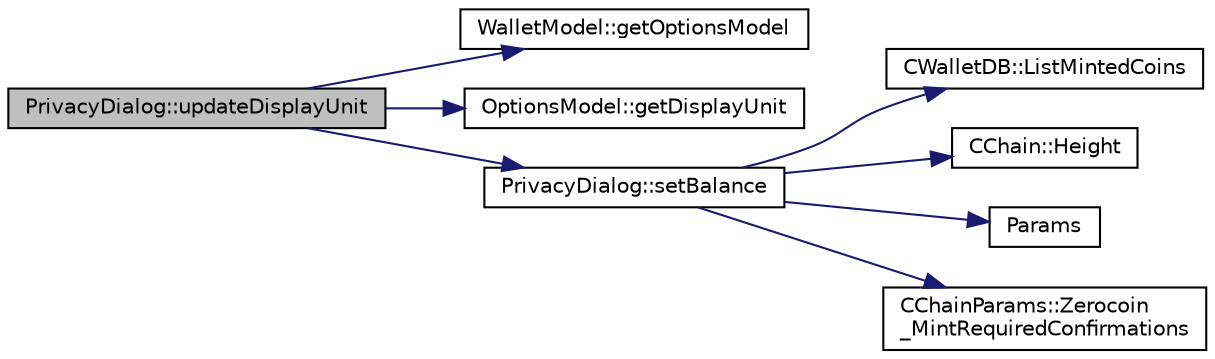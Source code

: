 digraph "PrivacyDialog::updateDisplayUnit"
{
  edge [fontname="Helvetica",fontsize="10",labelfontname="Helvetica",labelfontsize="10"];
  node [fontname="Helvetica",fontsize="10",shape=record];
  rankdir="LR";
  Node580 [label="PrivacyDialog::updateDisplayUnit",height=0.2,width=0.4,color="black", fillcolor="grey75", style="filled", fontcolor="black"];
  Node580 -> Node581 [color="midnightblue",fontsize="10",style="solid",fontname="Helvetica"];
  Node581 [label="WalletModel::getOptionsModel",height=0.2,width=0.4,color="black", fillcolor="white", style="filled",URL="$class_wallet_model.html#a96d53e56b3f8f07537ea2523f7a7d300"];
  Node580 -> Node582 [color="midnightblue",fontsize="10",style="solid",fontname="Helvetica"];
  Node582 [label="OptionsModel::getDisplayUnit",height=0.2,width=0.4,color="black", fillcolor="white", style="filled",URL="$class_options_model.html#a3b6e4d4ef42be3aaba315b8cd14f468e"];
  Node580 -> Node583 [color="midnightblue",fontsize="10",style="solid",fontname="Helvetica"];
  Node583 [label="PrivacyDialog::setBalance",height=0.2,width=0.4,color="black", fillcolor="white", style="filled",URL="$class_privacy_dialog.html#aa2421362d12b1cbf7dd8d6412de5c018"];
  Node583 -> Node584 [color="midnightblue",fontsize="10",style="solid",fontname="Helvetica"];
  Node584 [label="CWalletDB::ListMintedCoins",height=0.2,width=0.4,color="black", fillcolor="white", style="filled",URL="$class_c_wallet_d_b.html#a906d7b97c6b94f4225957d576222bbb6"];
  Node583 -> Node585 [color="midnightblue",fontsize="10",style="solid",fontname="Helvetica"];
  Node585 [label="CChain::Height",height=0.2,width=0.4,color="black", fillcolor="white", style="filled",URL="$class_c_chain.html#ad4758bc8872ce065a9579f77c3171d40",tooltip="Return the maximal height in the chain. "];
  Node583 -> Node586 [color="midnightblue",fontsize="10",style="solid",fontname="Helvetica"];
  Node586 [label="Params",height=0.2,width=0.4,color="black", fillcolor="white", style="filled",URL="$chainparams_8cpp.html#ace5c5b706d71a324a417dd2db394fd4a",tooltip="Return the currently selected parameters. "];
  Node583 -> Node587 [color="midnightblue",fontsize="10",style="solid",fontname="Helvetica"];
  Node587 [label="CChainParams::Zerocoin\l_MintRequiredConfirmations",height=0.2,width=0.4,color="black", fillcolor="white", style="filled",URL="$class_c_chain_params.html#a76f3eaab883c0359e8c0b2d6941ef39c"];
}
